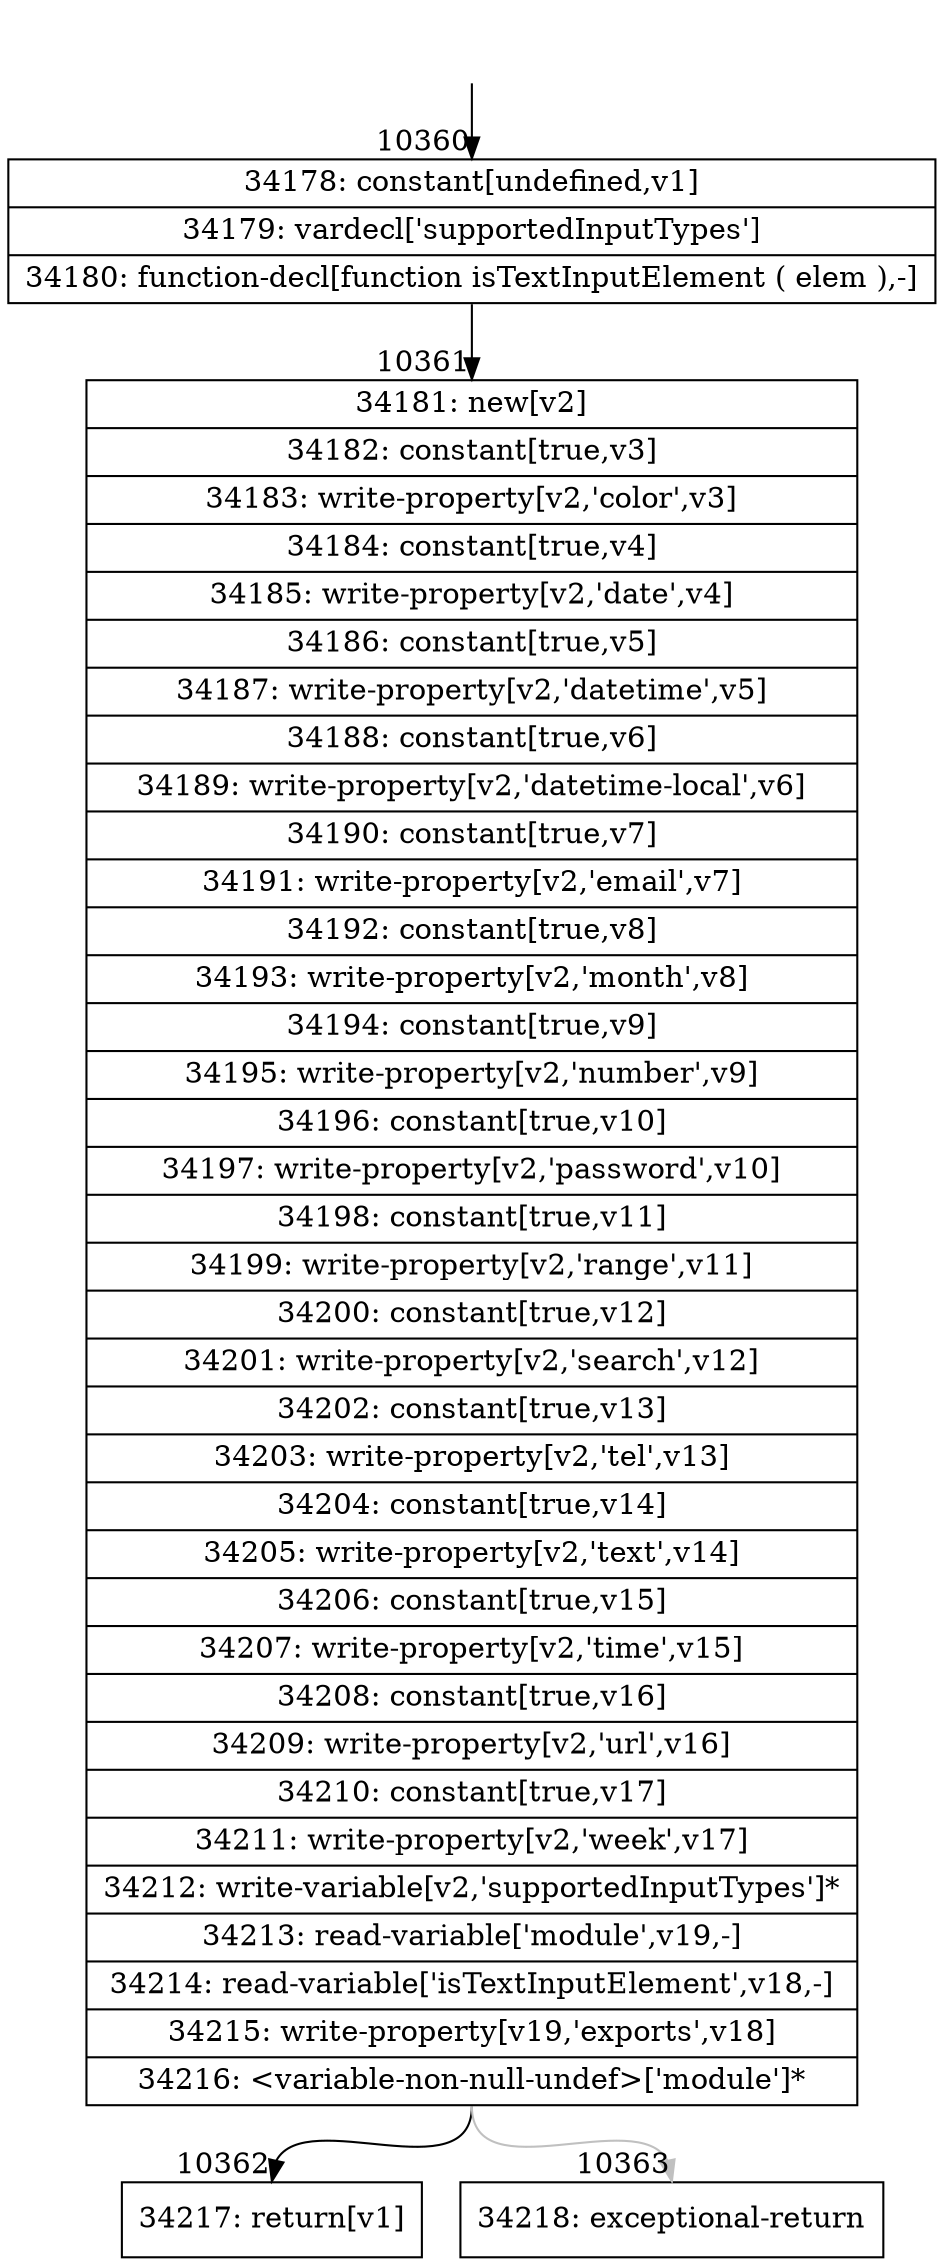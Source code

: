 digraph {
rankdir="TD"
BB_entry777[shape=none,label=""];
BB_entry777 -> BB10360 [tailport=s, headport=n, headlabel="    10360"]
BB10360 [shape=record label="{34178: constant[undefined,v1]|34179: vardecl['supportedInputTypes']|34180: function-decl[function isTextInputElement ( elem ),-]}" ] 
BB10360 -> BB10361 [tailport=s, headport=n, headlabel="      10361"]
BB10361 [shape=record label="{34181: new[v2]|34182: constant[true,v3]|34183: write-property[v2,'color',v3]|34184: constant[true,v4]|34185: write-property[v2,'date',v4]|34186: constant[true,v5]|34187: write-property[v2,'datetime',v5]|34188: constant[true,v6]|34189: write-property[v2,'datetime-local',v6]|34190: constant[true,v7]|34191: write-property[v2,'email',v7]|34192: constant[true,v8]|34193: write-property[v2,'month',v8]|34194: constant[true,v9]|34195: write-property[v2,'number',v9]|34196: constant[true,v10]|34197: write-property[v2,'password',v10]|34198: constant[true,v11]|34199: write-property[v2,'range',v11]|34200: constant[true,v12]|34201: write-property[v2,'search',v12]|34202: constant[true,v13]|34203: write-property[v2,'tel',v13]|34204: constant[true,v14]|34205: write-property[v2,'text',v14]|34206: constant[true,v15]|34207: write-property[v2,'time',v15]|34208: constant[true,v16]|34209: write-property[v2,'url',v16]|34210: constant[true,v17]|34211: write-property[v2,'week',v17]|34212: write-variable[v2,'supportedInputTypes']*|34213: read-variable['module',v19,-]|34214: read-variable['isTextInputElement',v18,-]|34215: write-property[v19,'exports',v18]|34216: \<variable-non-null-undef\>['module']*}" ] 
BB10361 -> BB10362 [tailport=s, headport=n, headlabel="      10362"]
BB10361 -> BB10363 [tailport=s, headport=n, color=gray, headlabel="      10363"]
BB10362 [shape=record label="{34217: return[v1]}" ] 
BB10363 [shape=record label="{34218: exceptional-return}" ] 
//#$~ 18618
}
